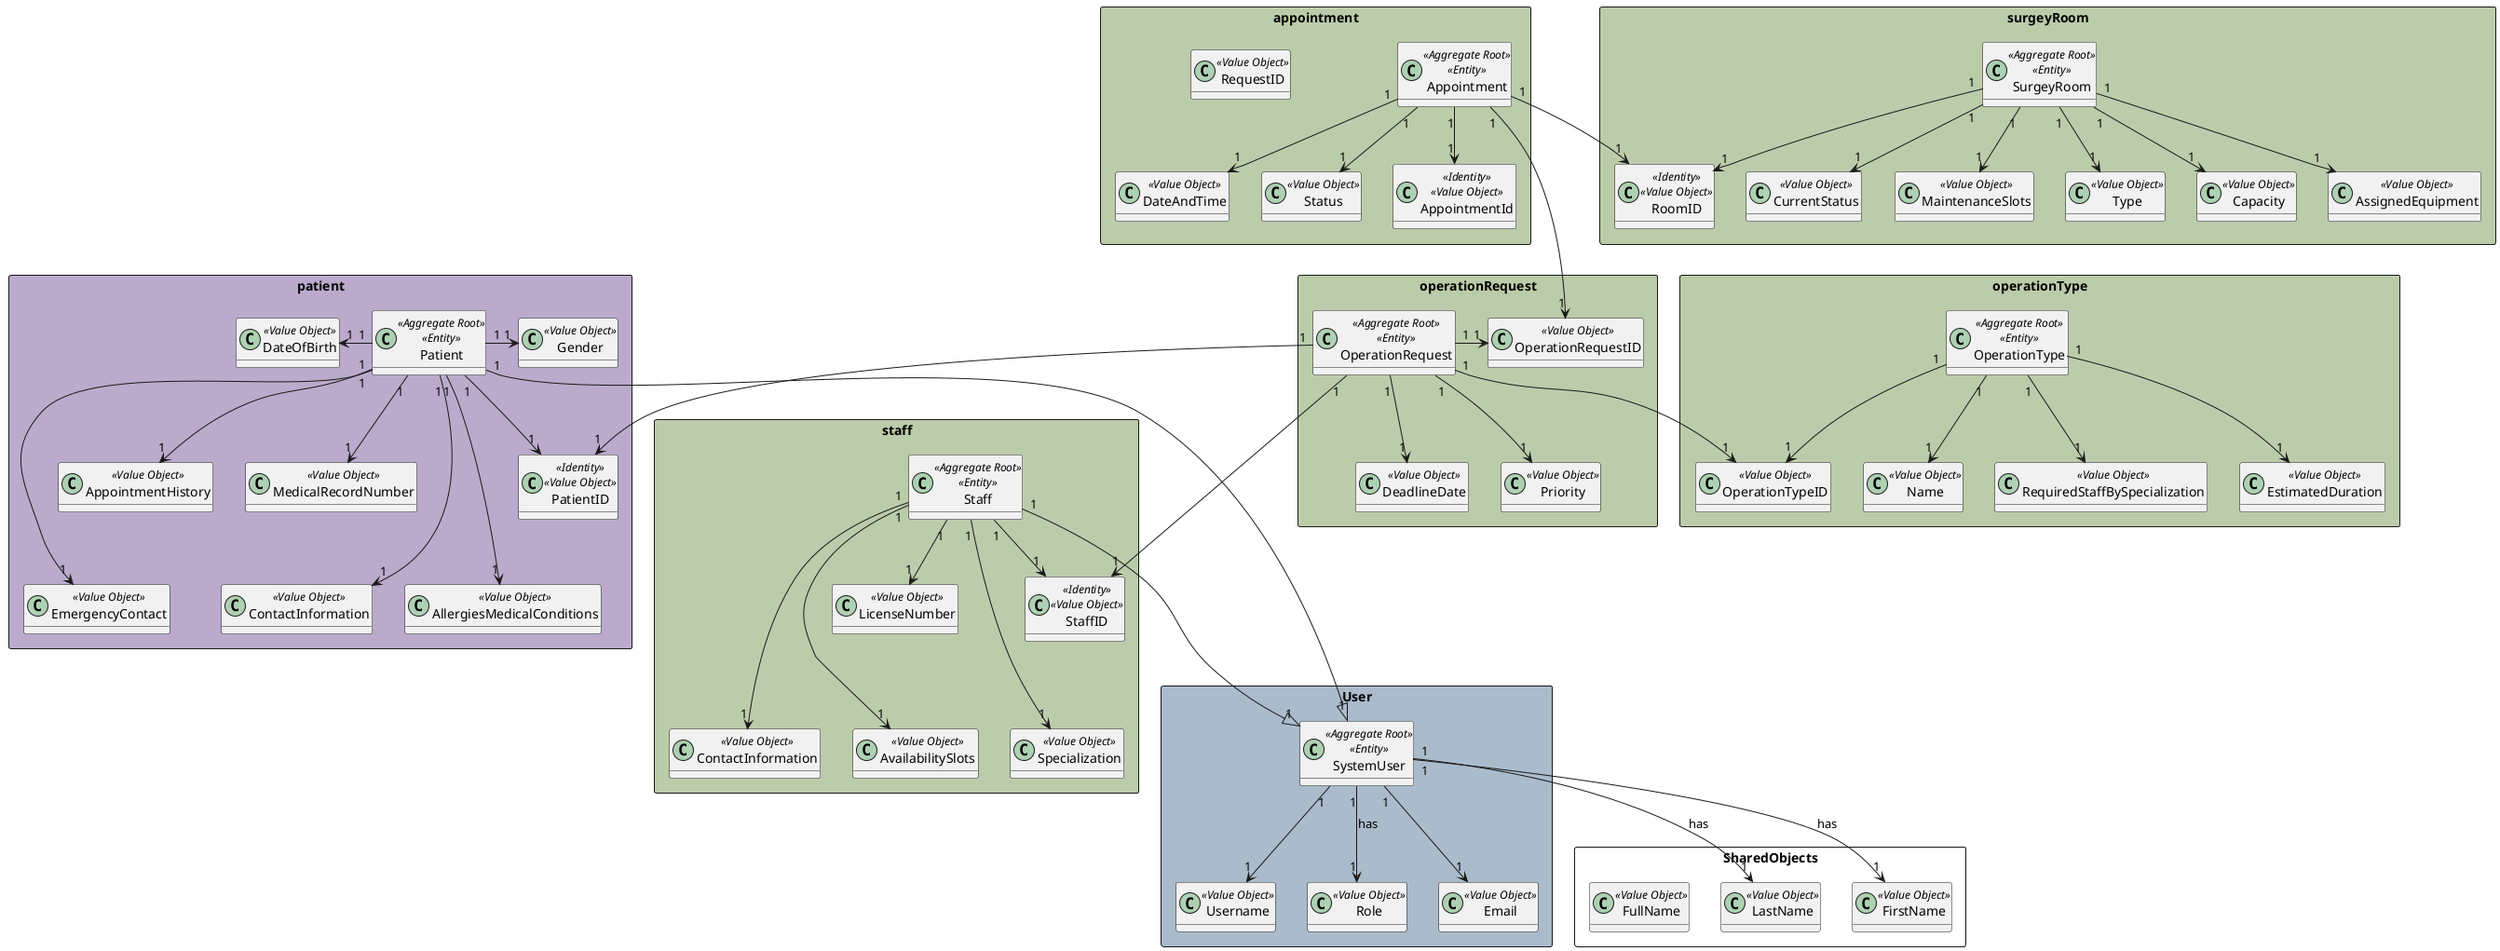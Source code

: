 ﻿@startuml
'https://plantuml.com/class-diagram

hide methods


rectangle User #aabbcc{

   class SystemUser <<Aggregate Root>><<Entity>>{}
   class Email <<Value Object>>
   class Username <<Value Object>>
   class Role<<Value Object>>{}

   
}

rectangle patient #bbaacc{
    class Patient <<Aggregate Root>><<Entity>>{}
    class PatientID <<Identity>><<Value Object>>{}
    class DateOfBirth <<Value Object>>
    class Gender <<Value Object>>
    class MedicalRecordNumber <<Value Object>>
    class ContactInformation <<Value Object>>
    class AllergiesMedicalConditions <<Value Object>>
    class EmergencyContact <<Value Object>>
    class AppointmentHistory <<Value Object>>
    

    Patient "1" --left> "1" DateOfBirth
    Patient "1" --right> "1" Gender
    Patient "1" --> "1" MedicalRecordNumber
    Patient "1" ---> "1" ContactInformation
    Patient "1" ---> "1" AllergiesMedicalConditions
    Patient "1" ---> "1" EmergencyContact
    Patient "1" --> "1" AppointmentHistory
    Patient "1" --> "1" PatientID
    
    }

rectangle staff #bbccaa{
    class Staff <<Aggregate Root>><<Entity>>{}
    class StaffID <<Identity>><<Value Object>>
    class LicenseNumber <<Value Object>>
    class Specialization <<Value Object>>
    class ContactInformation <<Value Object>>
    class AvailabilitySlots <<Value Object>>
    
    Staff "1" --> "1" LicenseNumber
    Staff "1" ---> "1" Specialization
    Staff "1" ---> "1" ContactInformation
    Staff "1" ---> "1" AvailabilitySlots
    Staff "1" --> "1" StaffID
    }
    
    
rectangle SharedObjects{
    class FirstName <<Value Object>>
    class LastName <<Value Object>>
    class FullName <<Value Object>>
    }
    
rectangle operationRequest #bbccaa{
    class OperationRequestID <<Value Object>>
    class OperationRequest <<Aggregate Root>> <<Entity>> 
    class DeadlineDate <<Value Object>>
    class Priority <<Value Object>>
    
    
    OperationRequest "1" --> "1" DeadlineDate
    OperationRequest "1" --> "1" Priority
    
    }
    
    
rectangle operationType #bbccaa{
    class OperationType <<Aggregate Root>> <<Entity>> 
    class OperationTypeID <<Value Object>>
    class Name <<Value Object>>
    class RequiredStaffBySpecialization <<Value Object>>
    class EstimatedDuration <<Value Object>>
    
    OperationType "1" --> "1" OperationTypeID
    OperationType "1" --> "1" Name
    OperationType "1" --> "1" RequiredStaffBySpecialization
    OperationType "1" --> "1" EstimatedDuration
    }


rectangle appointment #bbccaa{
class Appointment <<Aggregate Root>> <<Entity>>
class AppointmentId <<Identity>> <<Value Object>>
    class RequestID <<Value Object>>
    class DateAndTime <<Value Object>>
    class Status <<Value Object>>
    
    Appointment "1" --> "1" AppointmentId
    Appointment "1" --> "1" DateAndTime
    Appointment "1" --> "1" Status
    }
    
    rectangle surgeyRoom #bbccaa{
    class SurgeyRoom <<Aggregate Root>> <<Entity>>
class RoomID <<Identity>> <<Value Object>>
    class Type <<Value Object>>
    class Capacity <<Value Object>>
    class AssignedEquipment <<Value Object>>
    class CurrentStatus <<Value Object>>
    class MaintenanceSlots <<Value Object>>
    
    SurgeyRoom "1" --> "1" RoomID
    SurgeyRoom "1" --> "1" Type
    SurgeyRoom "1" --> "1" Capacity
    SurgeyRoom "1" --> "1" AssignedEquipment
    SurgeyRoom "1" --> "1" CurrentStatus
    SurgeyRoom "1" --> "1" MaintenanceSlots
    }
    
           Patient "1" ---|> "1" SystemUser
           Staff "1" ---|> "1" SystemUser
           
           SystemUser "1" --> "1" FirstName: has
           SystemUser "1" --> "1" LastName: has
           SystemUser "1" --> "1" Role: has
           
           SystemUser "1" --> "1" Email
           SystemUser "1" --> "1" Username
           
               OperationRequest "1" --> "1" OperationTypeID
               
                   Appointment "1" ---> "1" OperationRequestID
           OperationRequest "1" -> "1" OperationRequestID
               OperationRequest "1" --> "1" PatientID
               OperationRequest "1" ---> "1" StaffID
               
                   Appointment "1" --> "1" RoomID





    
    
    
@enduml